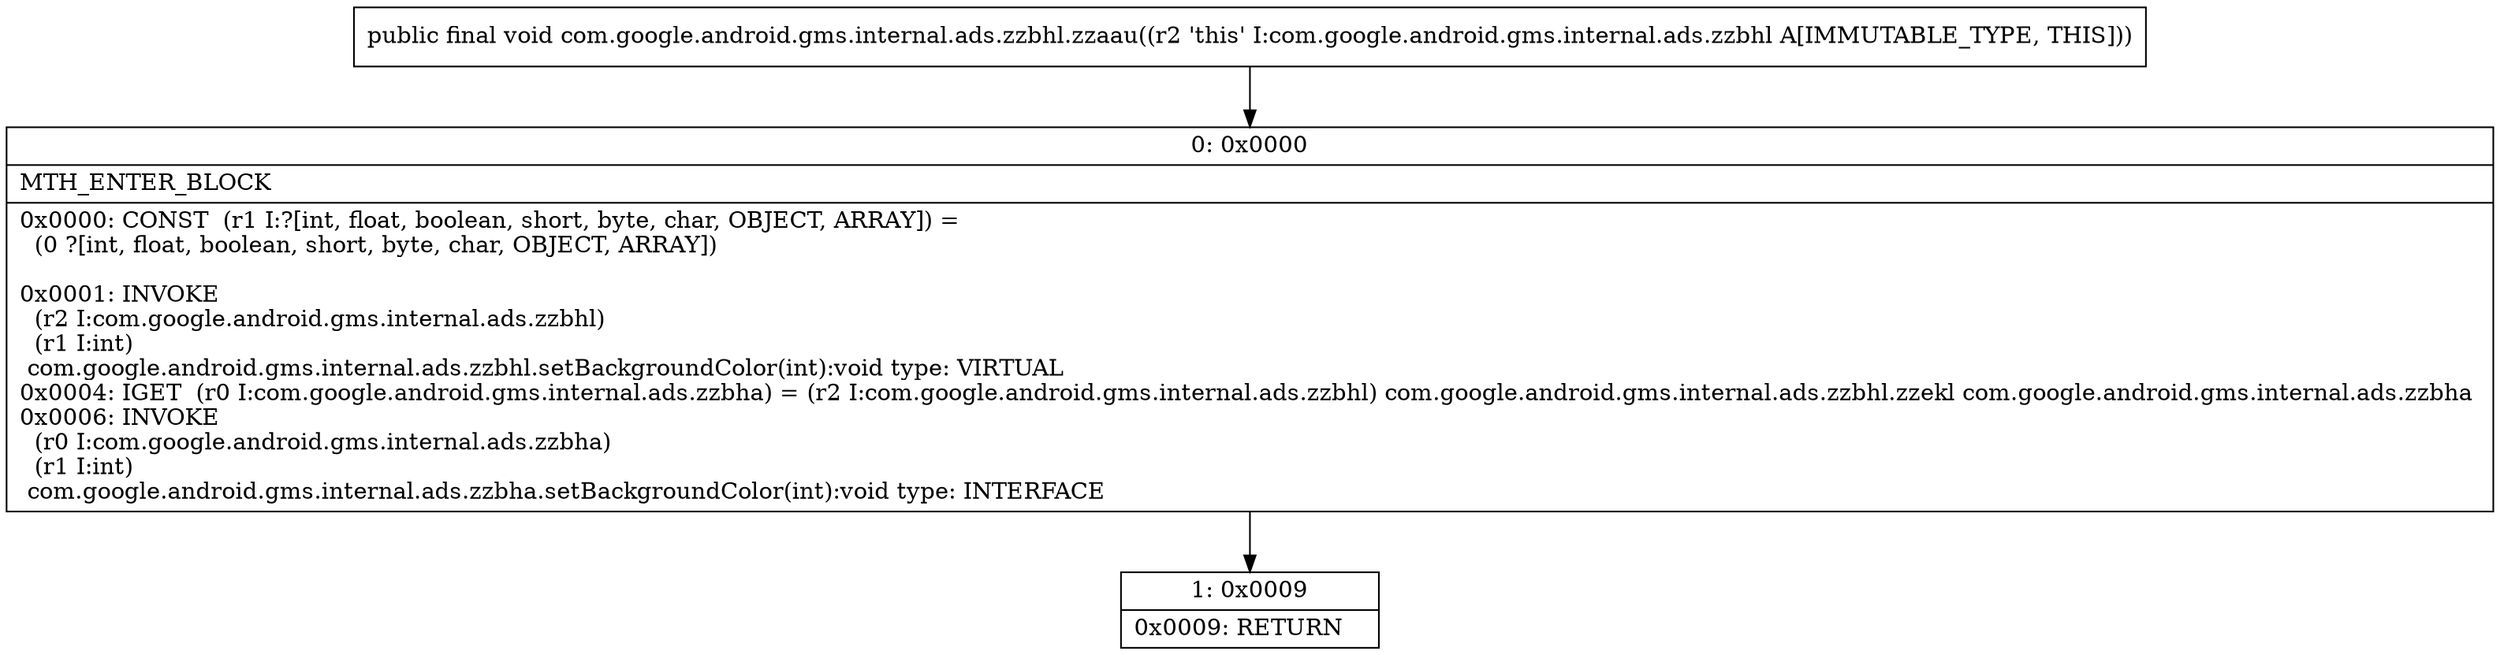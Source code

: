 digraph "CFG forcom.google.android.gms.internal.ads.zzbhl.zzaau()V" {
Node_0 [shape=record,label="{0\:\ 0x0000|MTH_ENTER_BLOCK\l|0x0000: CONST  (r1 I:?[int, float, boolean, short, byte, char, OBJECT, ARRAY]) = \l  (0 ?[int, float, boolean, short, byte, char, OBJECT, ARRAY])\l \l0x0001: INVOKE  \l  (r2 I:com.google.android.gms.internal.ads.zzbhl)\l  (r1 I:int)\l com.google.android.gms.internal.ads.zzbhl.setBackgroundColor(int):void type: VIRTUAL \l0x0004: IGET  (r0 I:com.google.android.gms.internal.ads.zzbha) = (r2 I:com.google.android.gms.internal.ads.zzbhl) com.google.android.gms.internal.ads.zzbhl.zzekl com.google.android.gms.internal.ads.zzbha \l0x0006: INVOKE  \l  (r0 I:com.google.android.gms.internal.ads.zzbha)\l  (r1 I:int)\l com.google.android.gms.internal.ads.zzbha.setBackgroundColor(int):void type: INTERFACE \l}"];
Node_1 [shape=record,label="{1\:\ 0x0009|0x0009: RETURN   \l}"];
MethodNode[shape=record,label="{public final void com.google.android.gms.internal.ads.zzbhl.zzaau((r2 'this' I:com.google.android.gms.internal.ads.zzbhl A[IMMUTABLE_TYPE, THIS])) }"];
MethodNode -> Node_0;
Node_0 -> Node_1;
}

